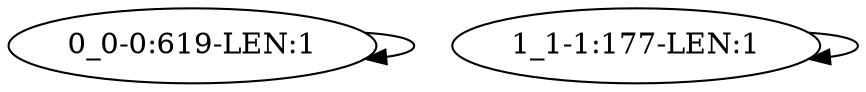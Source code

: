 digraph G {
    "0_0-0:619-LEN:1" -> "0_0-0:619-LEN:1";
    "1_1-1:177-LEN:1" -> "1_1-1:177-LEN:1";
}
